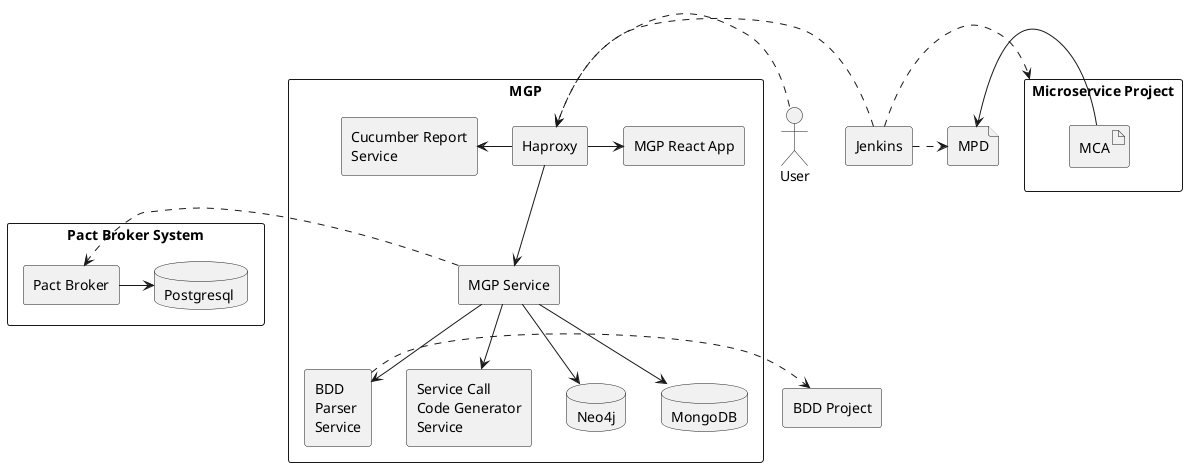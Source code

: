 @startuml
'scale 2
Actor User as u
rectangle Jenkins as j
rectangle "BDD Project" as bdd

rectangle "Pact Broker System" {
    rectangle "Pact Broker" as pb
    database "Postgresql " as pg
    pb -> pg
}
rectangle "Microservice Project" as mp {
    artifact MCA as mca
}
file MPD as mpd
rectangle "MGP"{
    rectangle Haproxy as ha
    rectangle "MGP React App" as ra
    rectangle "Service Call\nCode Generator\nService" as cg
    rectangle "BDD\nParser\nService" as bp
    rectangle "Cucumber Report\nService" as cr
    rectangle "MGP Service" as ab
    database "Neo4j" as n
    database "MongoDB" as m
    ha -> ra
    ha -l-> cr
    ha -d-> ab
    ab -d-> n
    ab -d-> m
    ab -d-> cg
    ab -d-> bp
}
bp .> bdd
u .> ha
j .> ha
ab .> pb
j .> mp
mca -> mpd
j .> mpd
@enduml